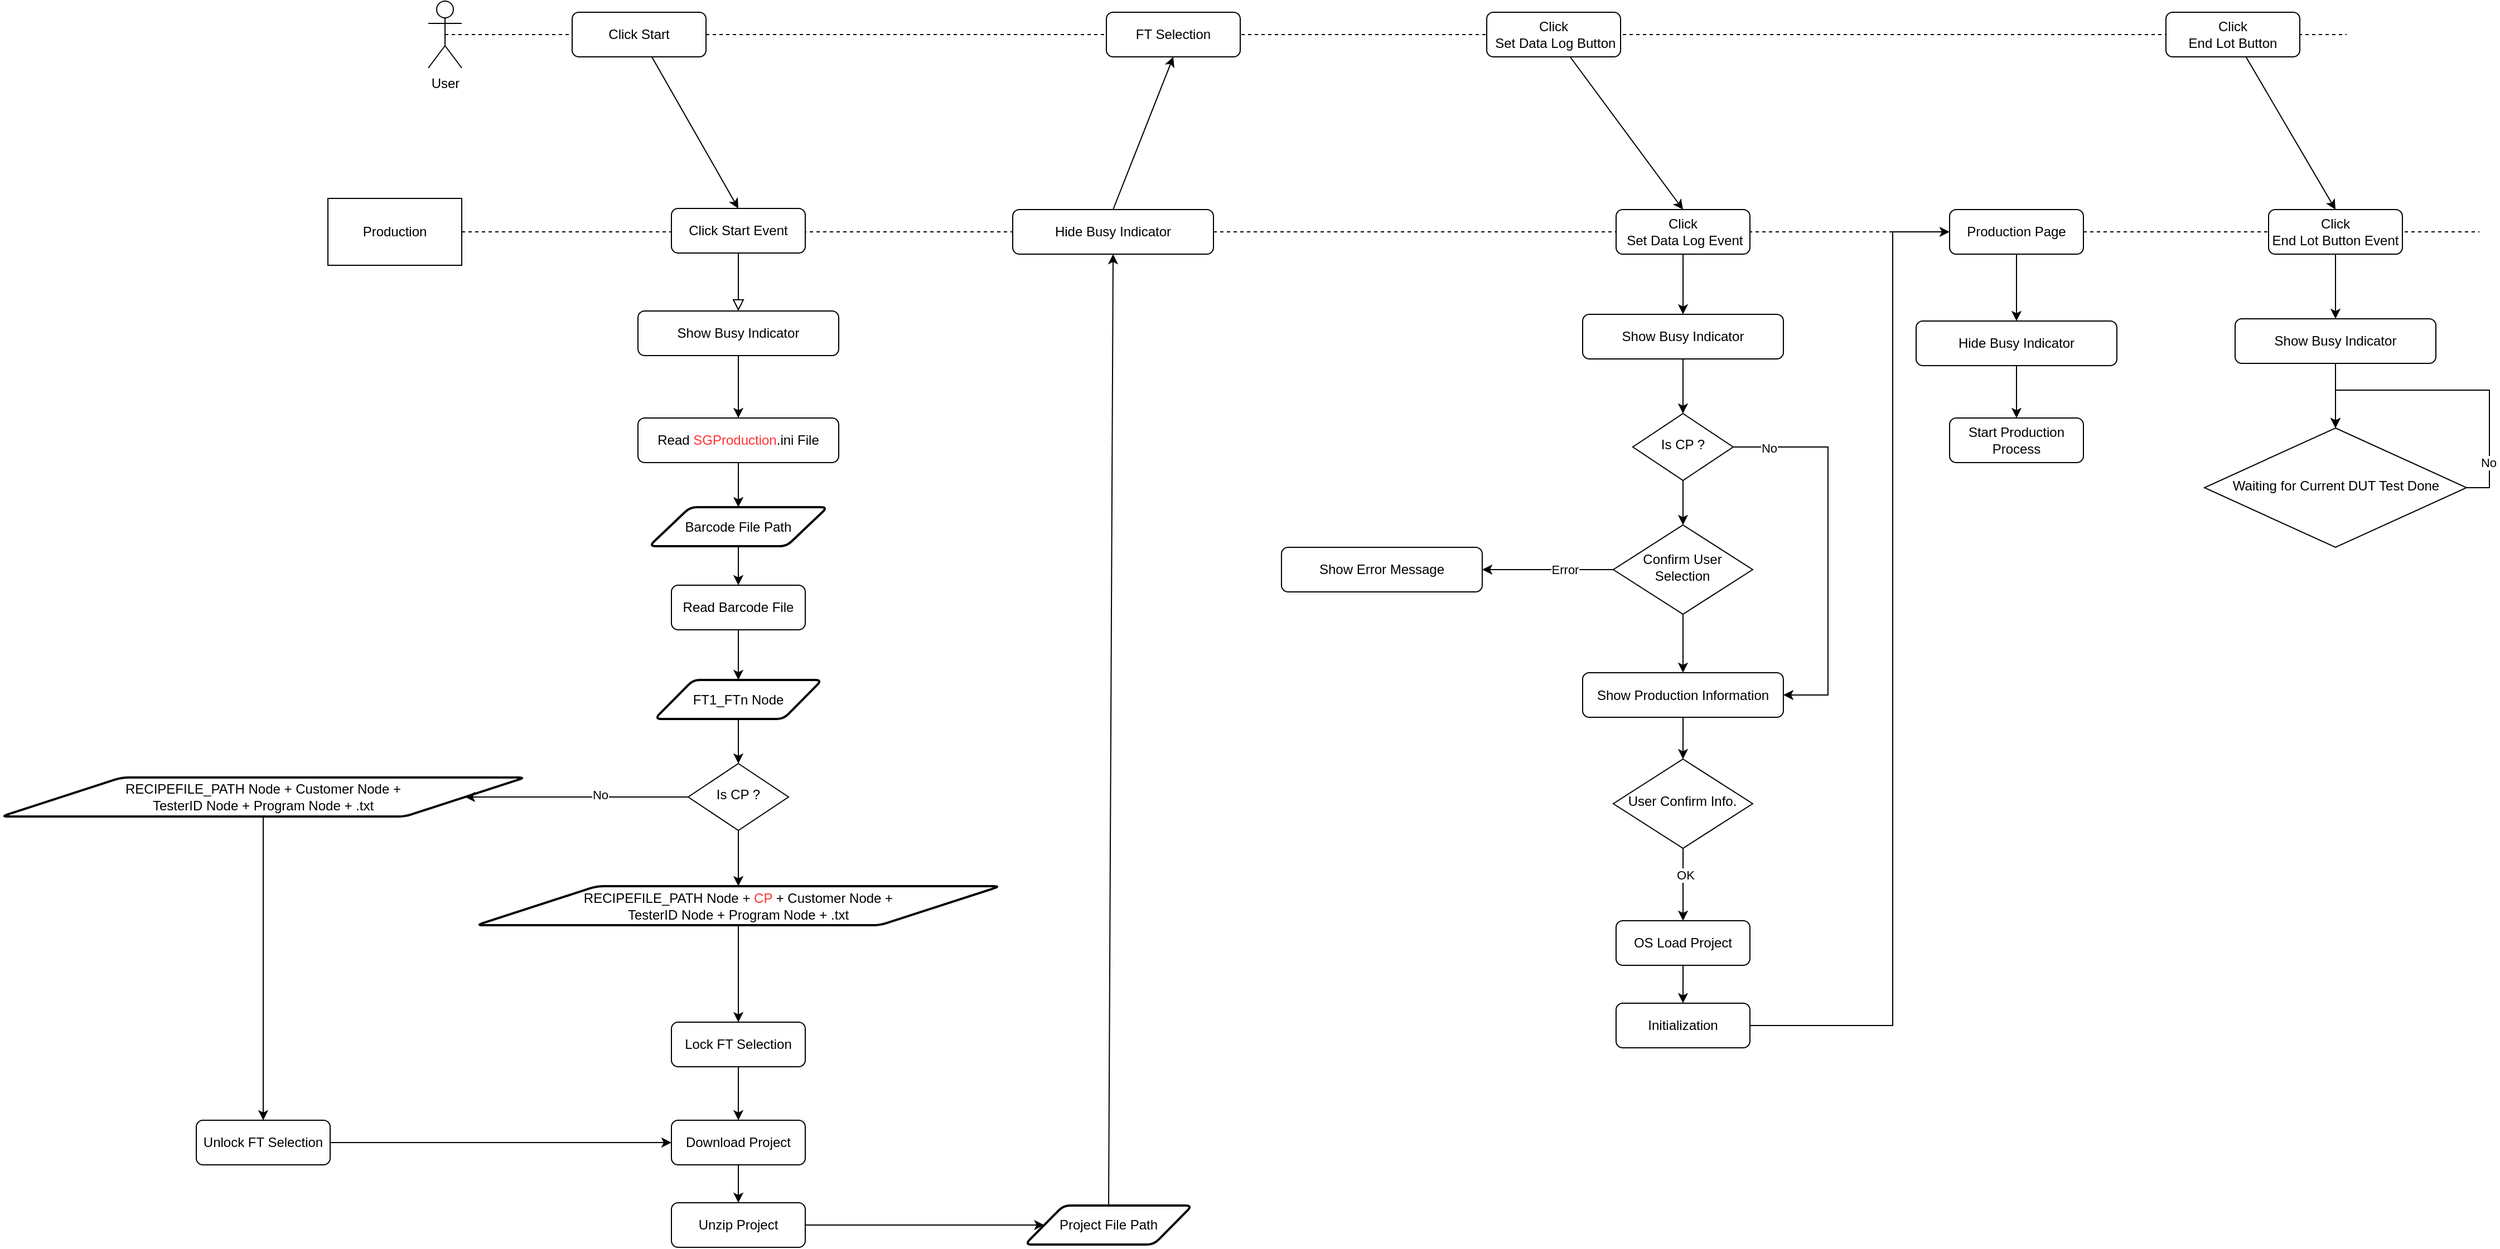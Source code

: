<mxfile version="14.7.2" type="github" pages="2">
  <diagram id="C5RBs43oDa-KdzZeNtuy" name="Page-1">
    <mxGraphModel dx="3327" dy="2103" grid="0" gridSize="10" guides="1" tooltips="1" connect="1" arrows="1" fold="1" page="1" pageScale="1" pageWidth="827" pageHeight="1169" math="0" shadow="0">
      <root>
        <mxCell id="WIyWlLk6GJQsqaUBKTNV-0" />
        <mxCell id="WIyWlLk6GJQsqaUBKTNV-1" parent="WIyWlLk6GJQsqaUBKTNV-0" />
        <mxCell id="osNyrSHT3eNxlnk6y9xx-10" value="User" style="shape=umlActor;verticalLabelPosition=bottom;verticalAlign=top;html=1;outlineConnect=0;" parent="WIyWlLk6GJQsqaUBKTNV-1" vertex="1">
          <mxGeometry x="-827" y="-325" width="30" height="60" as="geometry" />
        </mxCell>
        <mxCell id="osNyrSHT3eNxlnk6y9xx-11" value="Production" style="rounded=0;whiteSpace=wrap;html=1;" parent="WIyWlLk6GJQsqaUBKTNV-1" vertex="1">
          <mxGeometry x="-917" y="-148" width="120" height="60" as="geometry" />
        </mxCell>
        <mxCell id="osNyrSHT3eNxlnk6y9xx-12" value="" style="endArrow=none;dashed=1;html=1;exitX=0.5;exitY=0.5;exitDx=0;exitDy=0;exitPerimeter=0;" parent="WIyWlLk6GJQsqaUBKTNV-1" source="osNyrSHT3eNxlnk6y9xx-10" edge="1">
          <mxGeometry width="50" height="50" relative="1" as="geometry">
            <mxPoint x="-736" y="-261" as="sourcePoint" />
            <mxPoint x="893" y="-295" as="targetPoint" />
          </mxGeometry>
        </mxCell>
        <mxCell id="osNyrSHT3eNxlnk6y9xx-14" value="" style="endArrow=none;dashed=1;html=1;exitX=1;exitY=0.5;exitDx=0;exitDy=0;startArrow=none;" parent="WIyWlLk6GJQsqaUBKTNV-1" source="osNyrSHT3eNxlnk6y9xx-46" edge="1">
          <mxGeometry width="50" height="50" relative="1" as="geometry">
            <mxPoint x="-786" y="-118.5" as="sourcePoint" />
            <mxPoint x="1012" y="-118" as="targetPoint" />
          </mxGeometry>
        </mxCell>
        <mxCell id="osNyrSHT3eNxlnk6y9xx-17" style="rounded=0;orthogonalLoop=1;jettySize=auto;html=1;entryX=0.5;entryY=0;entryDx=0;entryDy=0;" parent="WIyWlLk6GJQsqaUBKTNV-1" source="osNyrSHT3eNxlnk6y9xx-15" target="WIyWlLk6GJQsqaUBKTNV-3" edge="1">
          <mxGeometry relative="1" as="geometry" />
        </mxCell>
        <mxCell id="osNyrSHT3eNxlnk6y9xx-15" value="Click Start" style="rounded=1;whiteSpace=wrap;html=1;fontSize=12;glass=0;strokeWidth=1;shadow=0;" parent="WIyWlLk6GJQsqaUBKTNV-1" vertex="1">
          <mxGeometry x="-698" y="-315" width="120" height="40" as="geometry" />
        </mxCell>
        <mxCell id="WIyWlLk6GJQsqaUBKTNV-2" value="" style="rounded=0;html=1;jettySize=auto;orthogonalLoop=1;fontSize=11;endArrow=block;endFill=0;endSize=8;strokeWidth=1;shadow=0;labelBackgroundColor=none;edgeStyle=orthogonalEdgeStyle;entryX=0.5;entryY=0;entryDx=0;entryDy=0;" parent="WIyWlLk6GJQsqaUBKTNV-1" source="WIyWlLk6GJQsqaUBKTNV-3" target="osNyrSHT3eNxlnk6y9xx-43" edge="1">
          <mxGeometry x="-784" y="-139" as="geometry">
            <mxPoint x="-549" y="-40" as="targetPoint" />
          </mxGeometry>
        </mxCell>
        <mxCell id="osNyrSHT3eNxlnk6y9xx-18" value="Read &lt;font color=&quot;#ff3333&quot;&gt;SGProduction&lt;/font&gt;.ini File" style="rounded=1;whiteSpace=wrap;html=1;fontSize=12;glass=0;strokeWidth=1;shadow=0;" parent="WIyWlLk6GJQsqaUBKTNV-1" vertex="1">
          <mxGeometry x="-639" y="49" width="180" height="40" as="geometry" />
        </mxCell>
        <mxCell id="osNyrSHT3eNxlnk6y9xx-19" value="Barcode File Path" style="shape=parallelogram;html=1;strokeWidth=2;perimeter=parallelogramPerimeter;whiteSpace=wrap;rounded=1;arcSize=12;size=0.23;" parent="WIyWlLk6GJQsqaUBKTNV-1" vertex="1">
          <mxGeometry x="-629" y="129" width="160" height="35" as="geometry" />
        </mxCell>
        <mxCell id="osNyrSHT3eNxlnk6y9xx-20" style="edgeStyle=orthogonalEdgeStyle;rounded=0;orthogonalLoop=1;jettySize=auto;html=1;entryX=0.5;entryY=0;entryDx=0;entryDy=0;" parent="WIyWlLk6GJQsqaUBKTNV-1" source="osNyrSHT3eNxlnk6y9xx-18" target="osNyrSHT3eNxlnk6y9xx-19" edge="1">
          <mxGeometry x="-784" y="-41" as="geometry" />
        </mxCell>
        <mxCell id="osNyrSHT3eNxlnk6y9xx-21" value="Read Barcode File" style="rounded=1;whiteSpace=wrap;html=1;fontSize=12;glass=0;strokeWidth=1;shadow=0;" parent="WIyWlLk6GJQsqaUBKTNV-1" vertex="1">
          <mxGeometry x="-609" y="199" width="120" height="40" as="geometry" />
        </mxCell>
        <mxCell id="osNyrSHT3eNxlnk6y9xx-22" style="edgeStyle=orthogonalEdgeStyle;rounded=0;orthogonalLoop=1;jettySize=auto;html=1;entryX=0.5;entryY=0;entryDx=0;entryDy=0;" parent="WIyWlLk6GJQsqaUBKTNV-1" source="osNyrSHT3eNxlnk6y9xx-19" target="osNyrSHT3eNxlnk6y9xx-21" edge="1">
          <mxGeometry x="-784" y="-41" as="geometry" />
        </mxCell>
        <mxCell id="osNyrSHT3eNxlnk6y9xx-23" value="RECIPEFILE_PATH Node + &lt;font color=&quot;#ff3333&quot;&gt;CP&lt;/font&gt; + Customer Node + &lt;br&gt;TesterID Node + Program Node + .txt" style="shape=parallelogram;html=1;strokeWidth=2;perimeter=parallelogramPerimeter;whiteSpace=wrap;rounded=1;arcSize=12;size=0.23;" parent="WIyWlLk6GJQsqaUBKTNV-1" vertex="1">
          <mxGeometry x="-784" y="469" width="470" height="35" as="geometry" />
        </mxCell>
        <mxCell id="osNyrSHT3eNxlnk6y9xx-24" style="edgeStyle=orthogonalEdgeStyle;rounded=0;orthogonalLoop=1;jettySize=auto;html=1;entryX=0.5;entryY=0;entryDx=0;entryDy=0;" parent="WIyWlLk6GJQsqaUBKTNV-1" source="osNyrSHT3eNxlnk6y9xx-25" target="osNyrSHT3eNxlnk6y9xx-23" edge="1">
          <mxGeometry x="-784" y="-41" as="geometry" />
        </mxCell>
        <mxCell id="osNyrSHT3eNxlnk6y9xx-25" value="Is CP ?" style="rhombus;whiteSpace=wrap;html=1;shadow=0;fontFamily=Helvetica;fontSize=12;align=center;strokeWidth=1;spacing=6;spacingTop=-4;" parent="WIyWlLk6GJQsqaUBKTNV-1" vertex="1">
          <mxGeometry x="-594" y="359" width="90" height="60" as="geometry" />
        </mxCell>
        <mxCell id="osNyrSHT3eNxlnk6y9xx-26" style="edgeStyle=orthogonalEdgeStyle;rounded=0;orthogonalLoop=1;jettySize=auto;html=1;entryX=0.5;entryY=0;entryDx=0;entryDy=0;" parent="WIyWlLk6GJQsqaUBKTNV-1" source="osNyrSHT3eNxlnk6y9xx-27" target="osNyrSHT3eNxlnk6y9xx-25" edge="1">
          <mxGeometry x="-784" y="-41" as="geometry" />
        </mxCell>
        <mxCell id="osNyrSHT3eNxlnk6y9xx-27" value="FT1_FTn Node" style="shape=parallelogram;html=1;strokeWidth=2;perimeter=parallelogramPerimeter;whiteSpace=wrap;rounded=1;arcSize=12;size=0.23;" parent="WIyWlLk6GJQsqaUBKTNV-1" vertex="1">
          <mxGeometry x="-624" y="284" width="150" height="35" as="geometry" />
        </mxCell>
        <mxCell id="osNyrSHT3eNxlnk6y9xx-28" style="edgeStyle=orthogonalEdgeStyle;rounded=0;orthogonalLoop=1;jettySize=auto;html=1;entryX=0.5;entryY=0;entryDx=0;entryDy=0;" parent="WIyWlLk6GJQsqaUBKTNV-1" source="osNyrSHT3eNxlnk6y9xx-21" target="osNyrSHT3eNxlnk6y9xx-27" edge="1">
          <mxGeometry x="-784" y="-41" as="geometry">
            <mxPoint x="-549" y="279" as="targetPoint" />
          </mxGeometry>
        </mxCell>
        <mxCell id="osNyrSHT3eNxlnk6y9xx-29" value="RECIPEFILE_PATH Node&amp;nbsp;+ Customer Node + &lt;br&gt;TesterID Node + Program Node + .txt" style="shape=parallelogram;html=1;strokeWidth=2;perimeter=parallelogramPerimeter;whiteSpace=wrap;rounded=1;arcSize=12;size=0.23;" parent="WIyWlLk6GJQsqaUBKTNV-1" vertex="1">
          <mxGeometry x="-1210" y="371.5" width="470" height="35" as="geometry" />
        </mxCell>
        <mxCell id="osNyrSHT3eNxlnk6y9xx-30" style="edgeStyle=orthogonalEdgeStyle;rounded=0;orthogonalLoop=1;jettySize=auto;html=1;exitX=0;exitY=0.5;exitDx=0;exitDy=0;entryX=1;entryY=0.5;entryDx=0;entryDy=0;" parent="WIyWlLk6GJQsqaUBKTNV-1" source="osNyrSHT3eNxlnk6y9xx-25" target="osNyrSHT3eNxlnk6y9xx-29" edge="1">
          <mxGeometry x="-784" y="-41" as="geometry">
            <mxPoint x="-699" y="425" as="sourcePoint" />
            <mxPoint x="-691" y="429" as="targetPoint" />
            <Array as="points">
              <mxPoint x="-714" y="389" />
              <mxPoint x="-714" y="389" />
            </Array>
          </mxGeometry>
        </mxCell>
        <mxCell id="osNyrSHT3eNxlnk6y9xx-31" value="No" style="edgeLabel;html=1;align=center;verticalAlign=middle;resizable=0;points=[];" parent="osNyrSHT3eNxlnk6y9xx-30" vertex="1" connectable="0">
          <mxGeometry x="-0.209" y="-2" relative="1" as="geometry">
            <mxPoint as="offset" />
          </mxGeometry>
        </mxCell>
        <mxCell id="osNyrSHT3eNxlnk6y9xx-32" value="Lock FT Selection" style="rounded=1;whiteSpace=wrap;html=1;fontSize=12;glass=0;strokeWidth=1;shadow=0;" parent="WIyWlLk6GJQsqaUBKTNV-1" vertex="1">
          <mxGeometry x="-609" y="591" width="120" height="40" as="geometry" />
        </mxCell>
        <mxCell id="osNyrSHT3eNxlnk6y9xx-33" style="edgeStyle=orthogonalEdgeStyle;rounded=0;orthogonalLoop=1;jettySize=auto;html=1;entryX=0.5;entryY=0;entryDx=0;entryDy=0;" parent="WIyWlLk6GJQsqaUBKTNV-1" source="osNyrSHT3eNxlnk6y9xx-23" target="osNyrSHT3eNxlnk6y9xx-32" edge="1">
          <mxGeometry x="-784" y="-41" as="geometry" />
        </mxCell>
        <mxCell id="osNyrSHT3eNxlnk6y9xx-34" value="Unlock FT Selection" style="rounded=1;whiteSpace=wrap;html=1;fontSize=12;glass=0;strokeWidth=1;shadow=0;" parent="WIyWlLk6GJQsqaUBKTNV-1" vertex="1">
          <mxGeometry x="-1035" y="679" width="120" height="40" as="geometry" />
        </mxCell>
        <mxCell id="osNyrSHT3eNxlnk6y9xx-35" style="edgeStyle=orthogonalEdgeStyle;rounded=0;orthogonalLoop=1;jettySize=auto;html=1;entryX=0.5;entryY=0;entryDx=0;entryDy=0;" parent="WIyWlLk6GJQsqaUBKTNV-1" source="osNyrSHT3eNxlnk6y9xx-29" target="osNyrSHT3eNxlnk6y9xx-34" edge="1">
          <mxGeometry x="-1564" y="-35.75" as="geometry" />
        </mxCell>
        <mxCell id="osNyrSHT3eNxlnk6y9xx-36" value="Download Project" style="rounded=1;whiteSpace=wrap;html=1;fontSize=12;glass=0;strokeWidth=1;shadow=0;" parent="WIyWlLk6GJQsqaUBKTNV-1" vertex="1">
          <mxGeometry x="-609" y="679" width="120" height="40" as="geometry" />
        </mxCell>
        <mxCell id="osNyrSHT3eNxlnk6y9xx-37" style="edgeStyle=orthogonalEdgeStyle;rounded=0;orthogonalLoop=1;jettySize=auto;html=1;entryX=0.5;entryY=0;entryDx=0;entryDy=0;" parent="WIyWlLk6GJQsqaUBKTNV-1" source="osNyrSHT3eNxlnk6y9xx-32" target="osNyrSHT3eNxlnk6y9xx-36" edge="1">
          <mxGeometry x="-784" y="-41" as="geometry" />
        </mxCell>
        <mxCell id="osNyrSHT3eNxlnk6y9xx-38" style="edgeStyle=orthogonalEdgeStyle;rounded=0;orthogonalLoop=1;jettySize=auto;html=1;entryX=0;entryY=0.5;entryDx=0;entryDy=0;exitX=1;exitY=0.5;exitDx=0;exitDy=0;" parent="WIyWlLk6GJQsqaUBKTNV-1" source="osNyrSHT3eNxlnk6y9xx-34" target="osNyrSHT3eNxlnk6y9xx-36" edge="1">
          <mxGeometry x="-784" y="-41" as="geometry">
            <Array as="points">
              <mxPoint x="-817" y="699" />
              <mxPoint x="-817" y="699" />
            </Array>
          </mxGeometry>
        </mxCell>
        <mxCell id="osNyrSHT3eNxlnk6y9xx-39" value="Unzip Project" style="rounded=1;whiteSpace=wrap;html=1;fontSize=12;glass=0;strokeWidth=1;shadow=0;" parent="WIyWlLk6GJQsqaUBKTNV-1" vertex="1">
          <mxGeometry x="-609" y="753" width="120" height="40" as="geometry" />
        </mxCell>
        <mxCell id="osNyrSHT3eNxlnk6y9xx-40" style="edgeStyle=orthogonalEdgeStyle;rounded=0;orthogonalLoop=1;jettySize=auto;html=1;entryX=0.5;entryY=0;entryDx=0;entryDy=0;" parent="WIyWlLk6GJQsqaUBKTNV-1" source="osNyrSHT3eNxlnk6y9xx-36" target="osNyrSHT3eNxlnk6y9xx-39" edge="1">
          <mxGeometry x="-784" y="-41" as="geometry" />
        </mxCell>
        <mxCell id="osNyrSHT3eNxlnk6y9xx-48" style="edgeStyle=none;rounded=0;orthogonalLoop=1;jettySize=auto;html=1;exitX=0.5;exitY=0;exitDx=0;exitDy=0;entryX=0.5;entryY=1;entryDx=0;entryDy=0;" parent="WIyWlLk6GJQsqaUBKTNV-1" source="osNyrSHT3eNxlnk6y9xx-41" target="osNyrSHT3eNxlnk6y9xx-46" edge="1">
          <mxGeometry relative="1" as="geometry" />
        </mxCell>
        <mxCell id="osNyrSHT3eNxlnk6y9xx-41" value="Project File Path" style="shape=parallelogram;html=1;strokeWidth=2;perimeter=parallelogramPerimeter;whiteSpace=wrap;rounded=1;arcSize=12;size=0.23;" parent="WIyWlLk6GJQsqaUBKTNV-1" vertex="1">
          <mxGeometry x="-292" y="755.5" width="150" height="35" as="geometry" />
        </mxCell>
        <mxCell id="osNyrSHT3eNxlnk6y9xx-42" style="edgeStyle=orthogonalEdgeStyle;rounded=0;orthogonalLoop=1;jettySize=auto;html=1;exitX=1;exitY=0.5;exitDx=0;exitDy=0;entryX=0;entryY=0.5;entryDx=0;entryDy=0;" parent="WIyWlLk6GJQsqaUBKTNV-1" source="osNyrSHT3eNxlnk6y9xx-39" target="osNyrSHT3eNxlnk6y9xx-41" edge="1">
          <mxGeometry x="-784" y="-41" as="geometry" />
        </mxCell>
        <mxCell id="osNyrSHT3eNxlnk6y9xx-44" style="edgeStyle=none;rounded=0;orthogonalLoop=1;jettySize=auto;html=1;entryX=0.5;entryY=0;entryDx=0;entryDy=0;" parent="WIyWlLk6GJQsqaUBKTNV-1" source="osNyrSHT3eNxlnk6y9xx-43" target="osNyrSHT3eNxlnk6y9xx-18" edge="1">
          <mxGeometry relative="1" as="geometry" />
        </mxCell>
        <mxCell id="osNyrSHT3eNxlnk6y9xx-43" value="Show Busy Indicator" style="rounded=1;whiteSpace=wrap;html=1;fontSize=12;glass=0;strokeWidth=1;shadow=0;" parent="WIyWlLk6GJQsqaUBKTNV-1" vertex="1">
          <mxGeometry x="-639" y="-47" width="180" height="40" as="geometry" />
        </mxCell>
        <mxCell id="osNyrSHT3eNxlnk6y9xx-50" style="edgeStyle=none;rounded=0;orthogonalLoop=1;jettySize=auto;html=1;exitX=0.5;exitY=0;exitDx=0;exitDy=0;entryX=0.5;entryY=1;entryDx=0;entryDy=0;" parent="WIyWlLk6GJQsqaUBKTNV-1" source="osNyrSHT3eNxlnk6y9xx-46" target="osNyrSHT3eNxlnk6y9xx-49" edge="1">
          <mxGeometry relative="1" as="geometry" />
        </mxCell>
        <mxCell id="osNyrSHT3eNxlnk6y9xx-46" value="Hide Busy Indicator" style="rounded=1;whiteSpace=wrap;html=1;fontSize=12;glass=0;strokeWidth=1;shadow=0;" parent="WIyWlLk6GJQsqaUBKTNV-1" vertex="1">
          <mxGeometry x="-303" y="-138" width="180" height="40" as="geometry" />
        </mxCell>
        <mxCell id="osNyrSHT3eNxlnk6y9xx-47" value="" style="endArrow=none;dashed=1;html=1;exitX=1;exitY=0.5;exitDx=0;exitDy=0;" parent="WIyWlLk6GJQsqaUBKTNV-1" source="osNyrSHT3eNxlnk6y9xx-11" target="osNyrSHT3eNxlnk6y9xx-46" edge="1">
          <mxGeometry width="50" height="50" relative="1" as="geometry">
            <mxPoint x="-797" y="-118" as="sourcePoint" />
            <mxPoint x="535" y="-118.5" as="targetPoint" />
          </mxGeometry>
        </mxCell>
        <mxCell id="WIyWlLk6GJQsqaUBKTNV-3" value="Click Start Event" style="rounded=1;whiteSpace=wrap;html=1;fontSize=12;glass=0;strokeWidth=1;shadow=0;" parent="WIyWlLk6GJQsqaUBKTNV-1" vertex="1">
          <mxGeometry x="-609" y="-139" width="120" height="40" as="geometry" />
        </mxCell>
        <mxCell id="osNyrSHT3eNxlnk6y9xx-49" value="FT Selection" style="rounded=1;whiteSpace=wrap;html=1;fontSize=12;glass=0;strokeWidth=1;shadow=0;" parent="WIyWlLk6GJQsqaUBKTNV-1" vertex="1">
          <mxGeometry x="-219" y="-315" width="120" height="40" as="geometry" />
        </mxCell>
        <mxCell id="dTgxTN9ih--eL3uSXzqX-3" value="Click&lt;br&gt;&amp;nbsp;Set Data Log Event" style="rounded=1;whiteSpace=wrap;html=1;fontSize=12;glass=0;strokeWidth=1;shadow=0;" parent="WIyWlLk6GJQsqaUBKTNV-1" vertex="1">
          <mxGeometry x="238" y="-138" width="120" height="40" as="geometry" />
        </mxCell>
        <mxCell id="dTgxTN9ih--eL3uSXzqX-11" style="edgeStyle=orthogonalEdgeStyle;rounded=0;orthogonalLoop=1;jettySize=auto;html=1;entryX=0.5;entryY=0;entryDx=0;entryDy=0;" parent="WIyWlLk6GJQsqaUBKTNV-1" source="dTgxTN9ih--eL3uSXzqX-3" target="osNyrSHT3eNxlnk6y9xx-78" edge="1">
          <mxGeometry x="-62" y="-138" as="geometry">
            <mxPoint x="298" y="-48" as="targetPoint" />
          </mxGeometry>
        </mxCell>
        <mxCell id="osNyrSHT3eNxlnk6y9xx-53" style="edgeStyle=none;rounded=0;orthogonalLoop=1;jettySize=auto;html=1;entryX=0.5;entryY=0;entryDx=0;entryDy=0;" parent="WIyWlLk6GJQsqaUBKTNV-1" source="osNyrSHT3eNxlnk6y9xx-52" target="dTgxTN9ih--eL3uSXzqX-3" edge="1">
          <mxGeometry relative="1" as="geometry" />
        </mxCell>
        <mxCell id="osNyrSHT3eNxlnk6y9xx-52" value="Click&lt;br&gt;&amp;nbsp;Set Data Log Button" style="rounded=1;whiteSpace=wrap;html=1;fontSize=12;glass=0;strokeWidth=1;shadow=0;" parent="WIyWlLk6GJQsqaUBKTNV-1" vertex="1">
          <mxGeometry x="122" y="-315" width="120" height="40" as="geometry" />
        </mxCell>
        <mxCell id="osNyrSHT3eNxlnk6y9xx-60" style="edgeStyle=orthogonalEdgeStyle;rounded=0;orthogonalLoop=1;jettySize=auto;html=1;entryX=0.5;entryY=0;entryDx=0;entryDy=0;" parent="WIyWlLk6GJQsqaUBKTNV-1" source="osNyrSHT3eNxlnk6y9xx-54" target="osNyrSHT3eNxlnk6y9xx-59" edge="1">
          <mxGeometry relative="1" as="geometry" />
        </mxCell>
        <mxCell id="osNyrSHT3eNxlnk6y9xx-54" value="Production Page" style="rounded=1;whiteSpace=wrap;html=1;fontSize=12;glass=0;strokeWidth=1;shadow=0;" parent="WIyWlLk6GJQsqaUBKTNV-1" vertex="1">
          <mxGeometry x="537" y="-138" width="120" height="40" as="geometry" />
        </mxCell>
        <mxCell id="osNyrSHT3eNxlnk6y9xx-58" style="edgeStyle=orthogonalEdgeStyle;rounded=0;orthogonalLoop=1;jettySize=auto;html=1;entryX=0;entryY=0.5;entryDx=0;entryDy=0;exitX=1;exitY=0.5;exitDx=0;exitDy=0;" parent="WIyWlLk6GJQsqaUBKTNV-1" source="osNyrSHT3eNxlnk6y9xx-77" target="osNyrSHT3eNxlnk6y9xx-54" edge="1">
          <mxGeometry relative="1" as="geometry">
            <mxPoint x="358" y="501" as="sourcePoint" />
            <Array as="points">
              <mxPoint x="486" y="594" />
              <mxPoint x="486" y="-118" />
            </Array>
          </mxGeometry>
        </mxCell>
        <mxCell id="mJ2Yfo1aPZkFYC3O0aXI-14" style="edgeStyle=orthogonalEdgeStyle;rounded=0;orthogonalLoop=1;jettySize=auto;html=1;entryX=0.5;entryY=0;entryDx=0;entryDy=0;" edge="1" parent="WIyWlLk6GJQsqaUBKTNV-1" source="osNyrSHT3eNxlnk6y9xx-59" target="mJ2Yfo1aPZkFYC3O0aXI-13">
          <mxGeometry relative="1" as="geometry" />
        </mxCell>
        <mxCell id="osNyrSHT3eNxlnk6y9xx-59" value="Hide Busy Indicator" style="rounded=1;whiteSpace=wrap;html=1;fontSize=12;glass=0;strokeWidth=1;shadow=0;" parent="WIyWlLk6GJQsqaUBKTNV-1" vertex="1">
          <mxGeometry x="507" y="-38" width="180" height="40" as="geometry" />
        </mxCell>
        <mxCell id="osNyrSHT3eNxlnk6y9xx-61" value="Is CP ?" style="rhombus;whiteSpace=wrap;html=1;shadow=0;fontFamily=Helvetica;fontSize=12;align=center;strokeWidth=1;spacing=6;spacingTop=-4;" parent="WIyWlLk6GJQsqaUBKTNV-1" vertex="1">
          <mxGeometry x="252.97" y="45" width="90" height="60" as="geometry" />
        </mxCell>
        <mxCell id="osNyrSHT3eNxlnk6y9xx-62" value="Confirm User Selection" style="rhombus;whiteSpace=wrap;html=1;shadow=0;fontFamily=Helvetica;fontSize=12;align=center;strokeWidth=1;spacing=6;spacingTop=-4;" parent="WIyWlLk6GJQsqaUBKTNV-1" vertex="1">
          <mxGeometry x="235.47" y="145" width="125" height="80" as="geometry" />
        </mxCell>
        <mxCell id="osNyrSHT3eNxlnk6y9xx-63" style="edgeStyle=orthogonalEdgeStyle;rounded=0;orthogonalLoop=1;jettySize=auto;html=1;entryX=0.5;entryY=0;entryDx=0;entryDy=0;" parent="WIyWlLk6GJQsqaUBKTNV-1" source="osNyrSHT3eNxlnk6y9xx-61" target="osNyrSHT3eNxlnk6y9xx-62" edge="1">
          <mxGeometry x="-62.03" y="-45" as="geometry" />
        </mxCell>
        <mxCell id="osNyrSHT3eNxlnk6y9xx-64" value="Show Error Message" style="rounded=1;whiteSpace=wrap;html=1;fontSize=12;glass=0;strokeWidth=1;shadow=0;" parent="WIyWlLk6GJQsqaUBKTNV-1" vertex="1">
          <mxGeometry x="-62.03" y="165" width="180" height="40" as="geometry" />
        </mxCell>
        <mxCell id="osNyrSHT3eNxlnk6y9xx-65" style="edgeStyle=orthogonalEdgeStyle;rounded=0;orthogonalLoop=1;jettySize=auto;html=1;exitX=0;exitY=0.5;exitDx=0;exitDy=0;entryX=1;entryY=0.5;entryDx=0;entryDy=0;" parent="WIyWlLk6GJQsqaUBKTNV-1" source="osNyrSHT3eNxlnk6y9xx-62" target="osNyrSHT3eNxlnk6y9xx-64" edge="1">
          <mxGeometry x="-62.03" y="-45" as="geometry" />
        </mxCell>
        <mxCell id="osNyrSHT3eNxlnk6y9xx-66" value="Error" style="edgeLabel;html=1;align=center;verticalAlign=middle;resizable=0;points=[];" parent="osNyrSHT3eNxlnk6y9xx-65" vertex="1" connectable="0">
          <mxGeometry x="-0.262" relative="1" as="geometry">
            <mxPoint as="offset" />
          </mxGeometry>
        </mxCell>
        <mxCell id="osNyrSHT3eNxlnk6y9xx-67" value="Show Production Information" style="rounded=1;whiteSpace=wrap;html=1;fontSize=12;glass=0;strokeWidth=1;shadow=0;" parent="WIyWlLk6GJQsqaUBKTNV-1" vertex="1">
          <mxGeometry x="207.97" y="277.5" width="180" height="40" as="geometry" />
        </mxCell>
        <mxCell id="osNyrSHT3eNxlnk6y9xx-68" style="edgeStyle=orthogonalEdgeStyle;rounded=0;orthogonalLoop=1;jettySize=auto;html=1;entryX=1;entryY=0.5;entryDx=0;entryDy=0;" parent="WIyWlLk6GJQsqaUBKTNV-1" source="osNyrSHT3eNxlnk6y9xx-61" target="osNyrSHT3eNxlnk6y9xx-67" edge="1">
          <mxGeometry x="-62.03" y="-45" as="geometry">
            <Array as="points">
              <mxPoint x="427.97" y="75" />
              <mxPoint x="427.97" y="297" />
            </Array>
          </mxGeometry>
        </mxCell>
        <mxCell id="osNyrSHT3eNxlnk6y9xx-69" value="No" style="edgeLabel;html=1;align=center;verticalAlign=middle;resizable=0;points=[];" parent="osNyrSHT3eNxlnk6y9xx-68" vertex="1" connectable="0">
          <mxGeometry x="-0.82" relative="1" as="geometry">
            <mxPoint y="1" as="offset" />
          </mxGeometry>
        </mxCell>
        <mxCell id="osNyrSHT3eNxlnk6y9xx-70" style="edgeStyle=orthogonalEdgeStyle;rounded=0;orthogonalLoop=1;jettySize=auto;html=1;" parent="WIyWlLk6GJQsqaUBKTNV-1" source="osNyrSHT3eNxlnk6y9xx-62" target="osNyrSHT3eNxlnk6y9xx-67" edge="1">
          <mxGeometry x="-62.03" y="-45" as="geometry" />
        </mxCell>
        <mxCell id="osNyrSHT3eNxlnk6y9xx-71" value="User Confirm Info." style="rhombus;whiteSpace=wrap;html=1;shadow=0;fontFamily=Helvetica;fontSize=12;align=center;strokeWidth=1;spacing=6;spacingTop=-4;" parent="WIyWlLk6GJQsqaUBKTNV-1" vertex="1">
          <mxGeometry x="235.47" y="355" width="125" height="80" as="geometry" />
        </mxCell>
        <mxCell id="osNyrSHT3eNxlnk6y9xx-72" style="edgeStyle=orthogonalEdgeStyle;rounded=0;orthogonalLoop=1;jettySize=auto;html=1;entryX=0.5;entryY=0;entryDx=0;entryDy=0;" parent="WIyWlLk6GJQsqaUBKTNV-1" source="osNyrSHT3eNxlnk6y9xx-67" target="osNyrSHT3eNxlnk6y9xx-71" edge="1">
          <mxGeometry x="-62.03" y="-45" as="geometry" />
        </mxCell>
        <mxCell id="osNyrSHT3eNxlnk6y9xx-73" style="edgeStyle=orthogonalEdgeStyle;rounded=0;orthogonalLoop=1;jettySize=auto;html=1;entryX=0.5;entryY=0;entryDx=0;entryDy=0;" parent="WIyWlLk6GJQsqaUBKTNV-1" source="osNyrSHT3eNxlnk6y9xx-74" target="osNyrSHT3eNxlnk6y9xx-77" edge="1">
          <mxGeometry relative="1" as="geometry" />
        </mxCell>
        <mxCell id="osNyrSHT3eNxlnk6y9xx-74" value="OS Load Project" style="rounded=1;whiteSpace=wrap;html=1;fontSize=12;glass=0;strokeWidth=1;shadow=0;" parent="WIyWlLk6GJQsqaUBKTNV-1" vertex="1">
          <mxGeometry x="237.97" y="500" width="120" height="40" as="geometry" />
        </mxCell>
        <mxCell id="osNyrSHT3eNxlnk6y9xx-75" style="edgeStyle=orthogonalEdgeStyle;rounded=0;orthogonalLoop=1;jettySize=auto;html=1;entryX=0.5;entryY=0;entryDx=0;entryDy=0;" parent="WIyWlLk6GJQsqaUBKTNV-1" source="osNyrSHT3eNxlnk6y9xx-71" target="osNyrSHT3eNxlnk6y9xx-74" edge="1">
          <mxGeometry x="-62.03" y="-45" as="geometry">
            <Array as="points">
              <mxPoint x="297.97" y="500" />
            </Array>
            <mxPoint x="392.97" y="491" as="targetPoint" />
          </mxGeometry>
        </mxCell>
        <mxCell id="osNyrSHT3eNxlnk6y9xx-76" value="OK" style="edgeLabel;html=1;align=center;verticalAlign=middle;resizable=0;points=[];" parent="osNyrSHT3eNxlnk6y9xx-75" vertex="1" connectable="0">
          <mxGeometry x="-0.281" y="2" relative="1" as="geometry">
            <mxPoint as="offset" />
          </mxGeometry>
        </mxCell>
        <mxCell id="osNyrSHT3eNxlnk6y9xx-77" value="Initialization" style="rounded=1;whiteSpace=wrap;html=1;fontSize=12;glass=0;strokeWidth=1;shadow=0;" parent="WIyWlLk6GJQsqaUBKTNV-1" vertex="1">
          <mxGeometry x="237.97" y="574" width="120" height="40" as="geometry" />
        </mxCell>
        <mxCell id="osNyrSHT3eNxlnk6y9xx-79" style="edgeStyle=orthogonalEdgeStyle;rounded=0;orthogonalLoop=1;jettySize=auto;html=1;entryX=0.5;entryY=0;entryDx=0;entryDy=0;" parent="WIyWlLk6GJQsqaUBKTNV-1" source="osNyrSHT3eNxlnk6y9xx-78" target="osNyrSHT3eNxlnk6y9xx-61" edge="1">
          <mxGeometry relative="1" as="geometry" />
        </mxCell>
        <mxCell id="osNyrSHT3eNxlnk6y9xx-78" value="Show Busy Indicator" style="rounded=1;whiteSpace=wrap;html=1;fontSize=12;glass=0;strokeWidth=1;shadow=0;" parent="WIyWlLk6GJQsqaUBKTNV-1" vertex="1">
          <mxGeometry x="208" y="-44" width="180" height="40" as="geometry" />
        </mxCell>
        <mxCell id="mJ2Yfo1aPZkFYC3O0aXI-3" style="rounded=0;orthogonalLoop=1;jettySize=auto;html=1;entryX=0.5;entryY=0;entryDx=0;entryDy=0;" edge="1" parent="WIyWlLk6GJQsqaUBKTNV-1" source="osNyrSHT3eNxlnk6y9xx-80" target="mJ2Yfo1aPZkFYC3O0aXI-1">
          <mxGeometry relative="1" as="geometry" />
        </mxCell>
        <mxCell id="osNyrSHT3eNxlnk6y9xx-80" value="Click&lt;br&gt;End Lot Button" style="rounded=1;whiteSpace=wrap;html=1;fontSize=12;glass=0;strokeWidth=1;shadow=0;" parent="WIyWlLk6GJQsqaUBKTNV-1" vertex="1">
          <mxGeometry x="731" y="-315" width="120" height="40" as="geometry" />
        </mxCell>
        <mxCell id="mJ2Yfo1aPZkFYC3O0aXI-5" style="edgeStyle=none;rounded=0;orthogonalLoop=1;jettySize=auto;html=1;entryX=0.5;entryY=0;entryDx=0;entryDy=0;" edge="1" parent="WIyWlLk6GJQsqaUBKTNV-1" source="mJ2Yfo1aPZkFYC3O0aXI-1" target="mJ2Yfo1aPZkFYC3O0aXI-4">
          <mxGeometry relative="1" as="geometry" />
        </mxCell>
        <mxCell id="mJ2Yfo1aPZkFYC3O0aXI-1" value="Click&lt;br&gt;End Lot Button Event" style="rounded=1;whiteSpace=wrap;html=1;fontSize=12;glass=0;strokeWidth=1;shadow=0;" vertex="1" parent="WIyWlLk6GJQsqaUBKTNV-1">
          <mxGeometry x="823" y="-138" width="120" height="40" as="geometry" />
        </mxCell>
        <mxCell id="mJ2Yfo1aPZkFYC3O0aXI-7" style="edgeStyle=none;rounded=0;orthogonalLoop=1;jettySize=auto;html=1;entryX=0.5;entryY=0;entryDx=0;entryDy=0;entryPerimeter=0;" edge="1" parent="WIyWlLk6GJQsqaUBKTNV-1" source="mJ2Yfo1aPZkFYC3O0aXI-4" target="mJ2Yfo1aPZkFYC3O0aXI-9">
          <mxGeometry relative="1" as="geometry">
            <mxPoint x="883" y="55" as="targetPoint" />
          </mxGeometry>
        </mxCell>
        <mxCell id="mJ2Yfo1aPZkFYC3O0aXI-4" value="Show Busy Indicator" style="rounded=1;whiteSpace=wrap;html=1;fontSize=12;glass=0;strokeWidth=1;shadow=0;" vertex="1" parent="WIyWlLk6GJQsqaUBKTNV-1">
          <mxGeometry x="793" y="-40" width="180" height="40" as="geometry" />
        </mxCell>
        <mxCell id="mJ2Yfo1aPZkFYC3O0aXI-12" style="edgeStyle=orthogonalEdgeStyle;rounded=0;orthogonalLoop=1;jettySize=auto;html=1;exitX=1;exitY=0.5;exitDx=0;exitDy=0;entryX=0.5;entryY=0;entryDx=0;entryDy=0;" edge="1" parent="WIyWlLk6GJQsqaUBKTNV-1" source="mJ2Yfo1aPZkFYC3O0aXI-9" target="mJ2Yfo1aPZkFYC3O0aXI-9">
          <mxGeometry relative="1" as="geometry">
            <mxPoint x="1153" y="111.118" as="targetPoint" />
            <Array as="points">
              <mxPoint x="1021" y="111" />
              <mxPoint x="1021" y="24" />
              <mxPoint x="883" y="24" />
            </Array>
          </mxGeometry>
        </mxCell>
        <mxCell id="mJ2Yfo1aPZkFYC3O0aXI-15" value="No" style="edgeLabel;html=1;align=center;verticalAlign=middle;resizable=0;points=[];" vertex="1" connectable="0" parent="mJ2Yfo1aPZkFYC3O0aXI-12">
          <mxGeometry x="-0.691" y="1" relative="1" as="geometry">
            <mxPoint as="offset" />
          </mxGeometry>
        </mxCell>
        <mxCell id="mJ2Yfo1aPZkFYC3O0aXI-9" value="Waiting for Current DUT Test Done" style="rhombus;whiteSpace=wrap;html=1;shadow=0;fontFamily=Helvetica;fontSize=12;align=center;strokeWidth=1;spacing=6;spacingTop=-4;" vertex="1" parent="WIyWlLk6GJQsqaUBKTNV-1">
          <mxGeometry x="765.5" y="58" width="235" height="107" as="geometry" />
        </mxCell>
        <mxCell id="mJ2Yfo1aPZkFYC3O0aXI-13" value="Start Production Process" style="rounded=1;whiteSpace=wrap;html=1;fontSize=12;glass=0;strokeWidth=1;shadow=0;" vertex="1" parent="WIyWlLk6GJQsqaUBKTNV-1">
          <mxGeometry x="537" y="49" width="120" height="40" as="geometry" />
        </mxCell>
      </root>
    </mxGraphModel>
  </diagram>
  <diagram id="znlIZRhrjt059GyiPZnV" name="Page-2">
    <mxGraphModel dx="1422" dy="794" grid="1" gridSize="10" guides="1" tooltips="1" connect="1" arrows="1" fold="1" page="1" pageScale="1" pageWidth="827" pageHeight="1169" math="0" shadow="0">
      <root>
        <mxCell id="lxq8cxxwP00iRjFGByOI-0" />
        <mxCell id="lxq8cxxwP00iRjFGByOI-1" parent="lxq8cxxwP00iRjFGByOI-0" />
      </root>
    </mxGraphModel>
  </diagram>
</mxfile>
